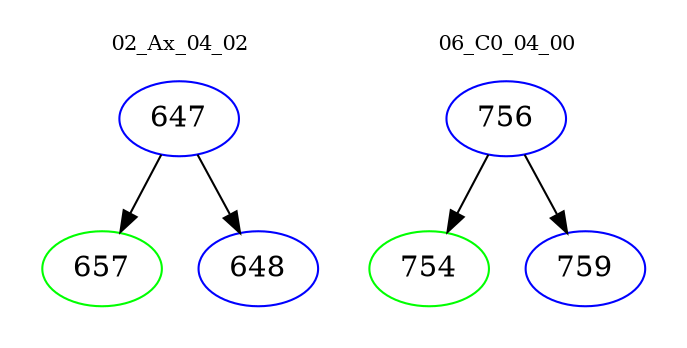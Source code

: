 digraph{
subgraph cluster_0 {
color = white
label = "02_Ax_04_02";
fontsize=10;
T0_647 [label="647", color="blue"]
T0_647 -> T0_657 [color="black"]
T0_657 [label="657", color="green"]
T0_647 -> T0_648 [color="black"]
T0_648 [label="648", color="blue"]
}
subgraph cluster_1 {
color = white
label = "06_C0_04_00";
fontsize=10;
T1_756 [label="756", color="blue"]
T1_756 -> T1_754 [color="black"]
T1_754 [label="754", color="green"]
T1_756 -> T1_759 [color="black"]
T1_759 [label="759", color="blue"]
}
}
